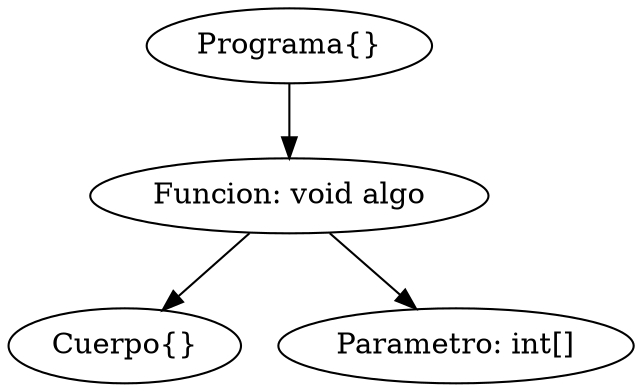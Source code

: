 digraph g {
3 [label="Programa{}"];
2 [label="Funcion: void algo"];
1 [label="Cuerpo{}"];
0 [label="Parametro: int[]"];
3->2;
2->1;
2->0;
}